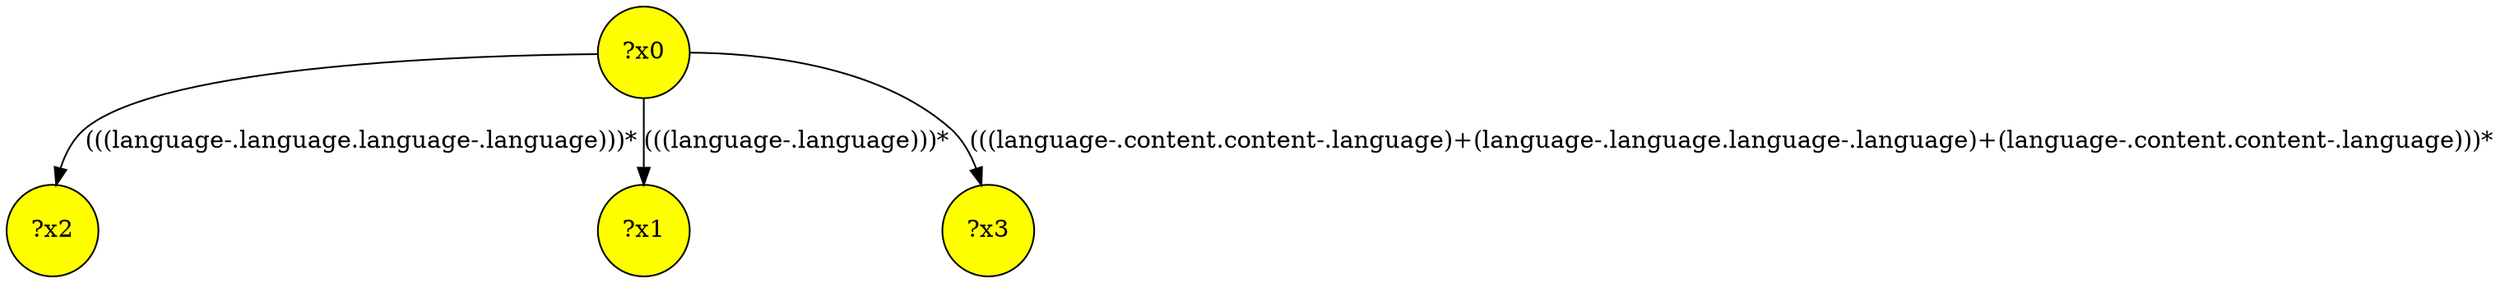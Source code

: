 digraph g {
	x2 [fillcolor="yellow", style="filled," shape=circle, label="?x2"];
	x1 [fillcolor="yellow", style="filled," shape=circle, label="?x1"];
	x0 [fillcolor="yellow", style="filled," shape=circle, label="?x0"];
	x3 [fillcolor="yellow", style="filled," shape=circle, label="?x3"];
	x0 -> x1 [label="(((language-.language)))*"];
	x0 -> x2 [label="(((language-.language.language-.language)))*"];
	x0 -> x3 [label="(((language-.content.content-.language)+(language-.language.language-.language)+(language-.content.content-.language)))*"];
}
